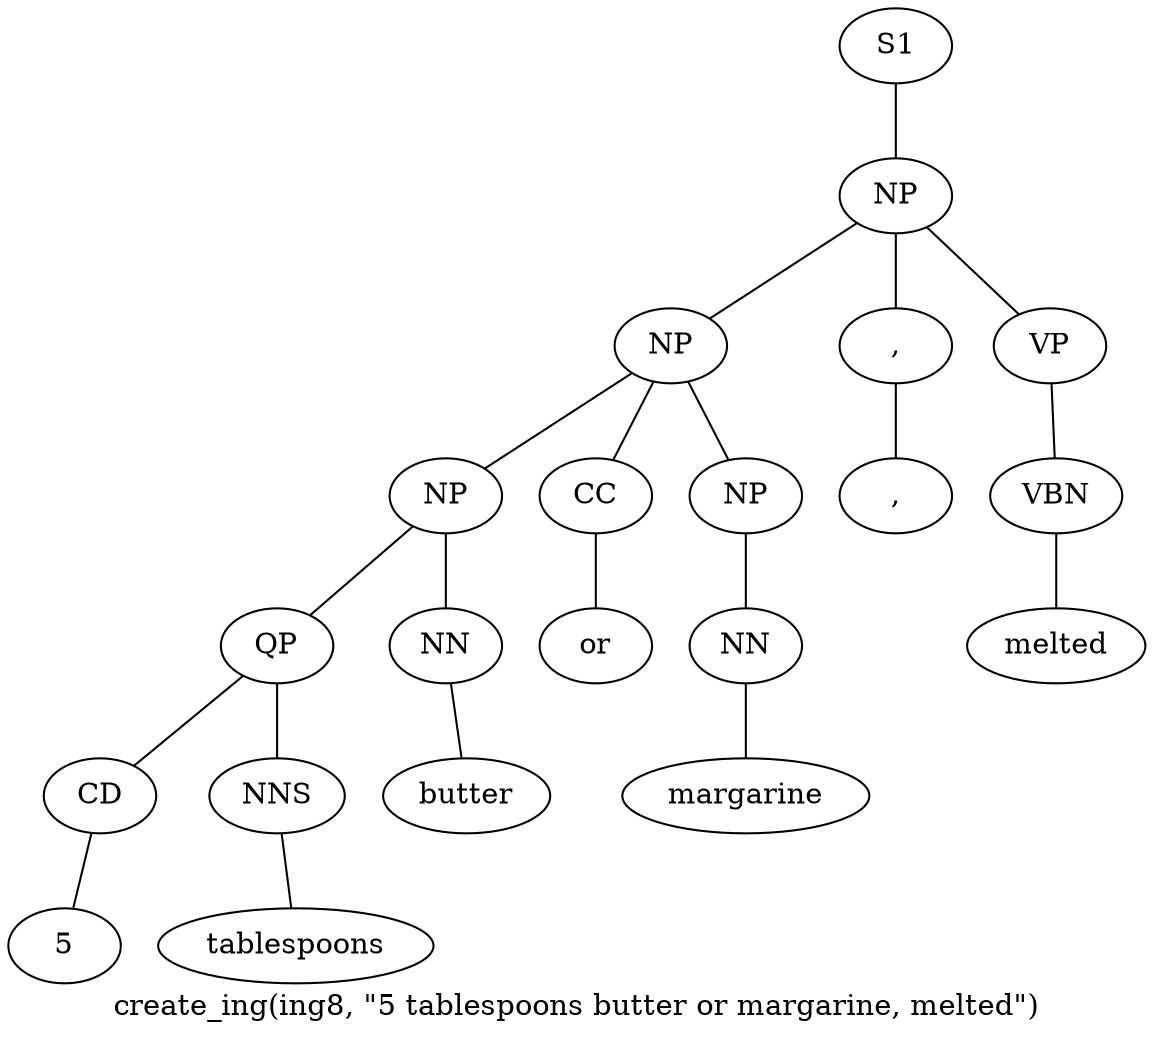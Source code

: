 graph SyntaxGraph {
	label = "create_ing(ing8, \"5 tablespoons butter or margarine, melted\")";
	Node0 [label="S1"];
	Node1 [label="NP"];
	Node2 [label="NP"];
	Node3 [label="NP"];
	Node4 [label="QP"];
	Node5 [label="CD"];
	Node6 [label="5"];
	Node7 [label="NNS"];
	Node8 [label="tablespoons"];
	Node9 [label="NN"];
	Node10 [label="butter"];
	Node11 [label="CC"];
	Node12 [label="or"];
	Node13 [label="NP"];
	Node14 [label="NN"];
	Node15 [label="margarine"];
	Node16 [label=","];
	Node17 [label=","];
	Node18 [label="VP"];
	Node19 [label="VBN"];
	Node20 [label="melted"];

	Node0 -- Node1;
	Node1 -- Node2;
	Node1 -- Node16;
	Node1 -- Node18;
	Node2 -- Node3;
	Node2 -- Node11;
	Node2 -- Node13;
	Node3 -- Node4;
	Node3 -- Node9;
	Node4 -- Node5;
	Node4 -- Node7;
	Node5 -- Node6;
	Node7 -- Node8;
	Node9 -- Node10;
	Node11 -- Node12;
	Node13 -- Node14;
	Node14 -- Node15;
	Node16 -- Node17;
	Node18 -- Node19;
	Node19 -- Node20;
}